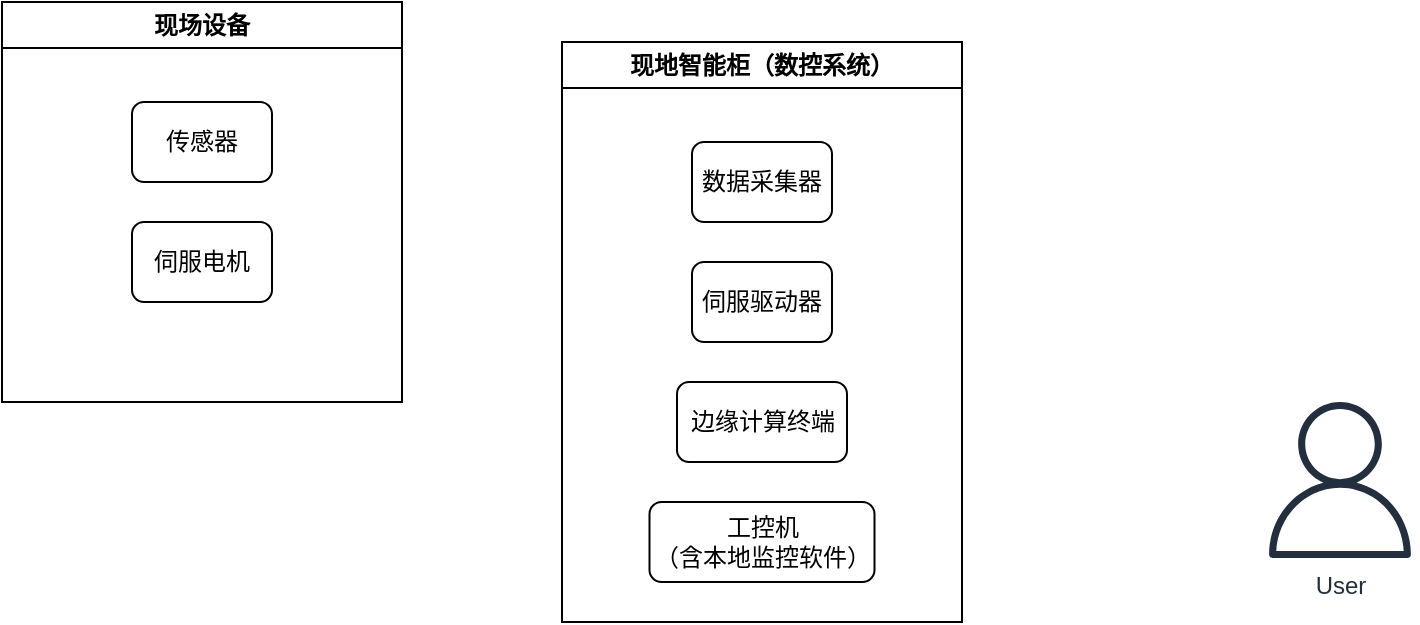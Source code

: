 <mxfile version="24.2.1" type="github">
  <diagram id="Ht1M8jgEwFfnCIfOTk4-" name="Page-1">
    <mxGraphModel dx="607" dy="772" grid="1" gridSize="10" guides="1" tooltips="1" connect="1" arrows="1" fold="1" page="1" pageScale="1" pageWidth="827" pageHeight="1169" math="0" shadow="0">
      <root>
        <mxCell id="0" />
        <mxCell id="1" parent="0" />
        <mxCell id="jZVaUwOg5UY3L9NAnvdq-92" value="User" style="outlineConnect=0;fontColor=#232F3E;gradientColor=none;fillColor=#232F3E;strokeColor=none;dashed=0;verticalLabelPosition=bottom;verticalAlign=top;align=center;html=1;fontSize=12;fontStyle=0;aspect=fixed;pointerEvents=1;shape=mxgraph.aws4.user;labelBackgroundColor=none;" parent="1" vertex="1">
          <mxGeometry x="1530.0" y="360" width="78" height="78" as="geometry" />
        </mxCell>
        <mxCell id="7XxWnyK2juUNoFSXEIF0-2" value="现场设备" style="swimlane;whiteSpace=wrap;html=1;" vertex="1" parent="1">
          <mxGeometry x="900" y="160" width="200" height="200" as="geometry" />
        </mxCell>
        <mxCell id="7XxWnyK2juUNoFSXEIF0-4" value="传感器" style="rounded=1;whiteSpace=wrap;html=1;" vertex="1" parent="7XxWnyK2juUNoFSXEIF0-2">
          <mxGeometry x="65" y="50" width="70" height="40" as="geometry" />
        </mxCell>
        <mxCell id="7XxWnyK2juUNoFSXEIF0-6" value="伺服电机" style="rounded=1;whiteSpace=wrap;html=1;" vertex="1" parent="7XxWnyK2juUNoFSXEIF0-2">
          <mxGeometry x="65" y="110" width="70" height="40" as="geometry" />
        </mxCell>
        <mxCell id="7XxWnyK2juUNoFSXEIF0-7" value="现地智能柜（数控系统）" style="swimlane;whiteSpace=wrap;html=1;" vertex="1" parent="1">
          <mxGeometry x="1180" y="180" width="200" height="290" as="geometry" />
        </mxCell>
        <mxCell id="7XxWnyK2juUNoFSXEIF0-8" value="数据采集器" style="rounded=1;whiteSpace=wrap;html=1;" vertex="1" parent="7XxWnyK2juUNoFSXEIF0-7">
          <mxGeometry x="65" y="50" width="70" height="40" as="geometry" />
        </mxCell>
        <mxCell id="7XxWnyK2juUNoFSXEIF0-9" value="伺服驱动器" style="rounded=1;whiteSpace=wrap;html=1;" vertex="1" parent="7XxWnyK2juUNoFSXEIF0-7">
          <mxGeometry x="65" y="110" width="70" height="40" as="geometry" />
        </mxCell>
        <mxCell id="7XxWnyK2juUNoFSXEIF0-10" value="边缘计算终端" style="rounded=1;whiteSpace=wrap;html=1;" vertex="1" parent="7XxWnyK2juUNoFSXEIF0-7">
          <mxGeometry x="57.5" y="170" width="85" height="40" as="geometry" />
        </mxCell>
        <mxCell id="7XxWnyK2juUNoFSXEIF0-11" value="工控机&lt;div&gt;（含本地监控软件）&lt;/div&gt;" style="rounded=1;whiteSpace=wrap;html=1;" vertex="1" parent="7XxWnyK2juUNoFSXEIF0-7">
          <mxGeometry x="43.75" y="230" width="112.5" height="40" as="geometry" />
        </mxCell>
      </root>
    </mxGraphModel>
  </diagram>
</mxfile>
